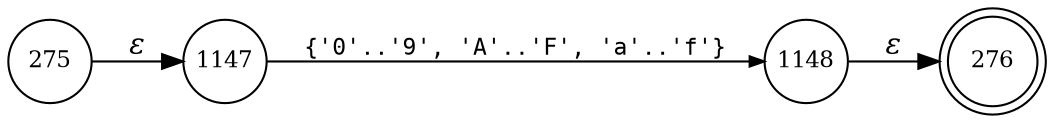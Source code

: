 digraph ATN {
rankdir=LR;
s276[fontsize=11, label="276", shape=doublecircle, fixedsize=true, width=.6];
s275[fontsize=11,label="275", shape=circle, fixedsize=true, width=.55, peripheries=1];
s1147[fontsize=11,label="1147", shape=circle, fixedsize=true, width=.55, peripheries=1];
s1148[fontsize=11,label="1148", shape=circle, fixedsize=true, width=.55, peripheries=1];
s275 -> s1147 [fontname="Times-Italic", label="&epsilon;"];
s1147 -> s1148 [fontsize=11, fontname="Courier", arrowsize=.7, label = "{'0'..'9', 'A'..'F', 'a'..'f'}", arrowhead = normal];
s1148 -> s276 [fontname="Times-Italic", label="&epsilon;"];
}